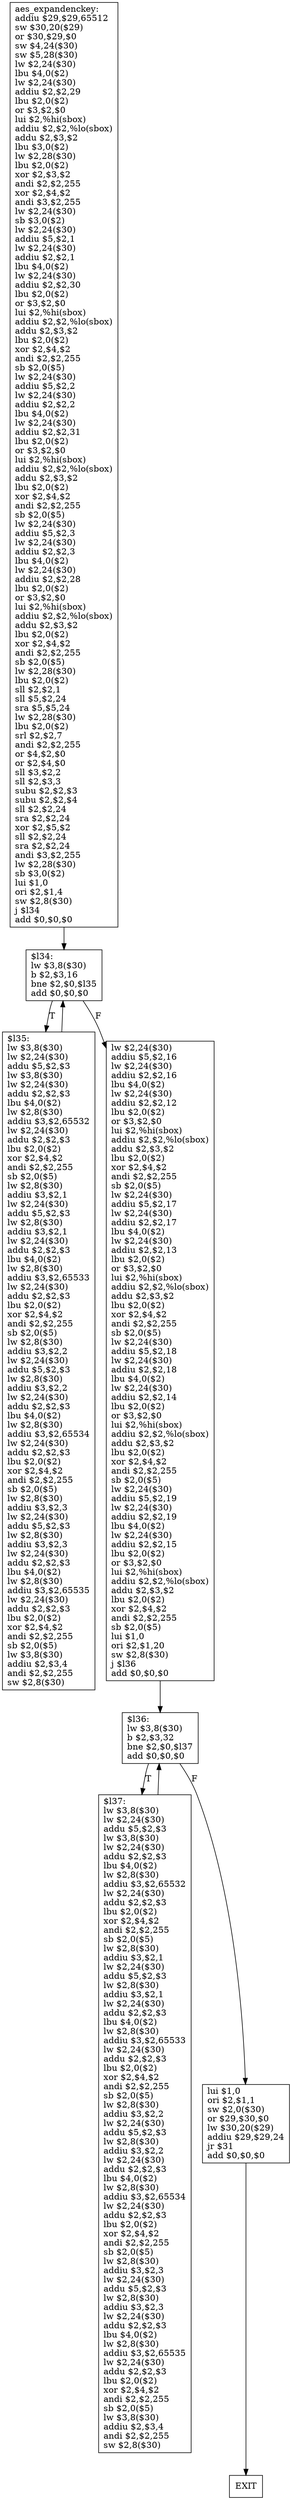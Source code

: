 digraph G1 {
node [shape = box];
BB0 [label = "aes_expandenckey:\laddiu $29,$29,65512\lsw $30,20($29)\lor $30,$29,$0\lsw $4,24($30)\lsw $5,28($30)\llw $2,24($30)\llbu $4,0($2)\llw $2,24($30)\laddiu $2,$2,29\llbu $2,0($2)\lor $3,$2,$0\llui $2,%hi(sbox)\laddiu $2,$2,%lo(sbox)\laddu $2,$3,$2\llbu $3,0($2)\llw $2,28($30)\llbu $2,0($2)\lxor $2,$3,$2\landi $2,$2,255\lxor $2,$4,$2\landi $3,$2,255\llw $2,24($30)\lsb $3,0($2)\llw $2,24($30)\laddiu $5,$2,1\llw $2,24($30)\laddiu $2,$2,1\llbu $4,0($2)\llw $2,24($30)\laddiu $2,$2,30\llbu $2,0($2)\lor $3,$2,$0\llui $2,%hi(sbox)\laddiu $2,$2,%lo(sbox)\laddu $2,$3,$2\llbu $2,0($2)\lxor $2,$4,$2\landi $2,$2,255\lsb $2,0($5)\llw $2,24($30)\laddiu $5,$2,2\llw $2,24($30)\laddiu $2,$2,2\llbu $4,0($2)\llw $2,24($30)\laddiu $2,$2,31\llbu $2,0($2)\lor $3,$2,$0\llui $2,%hi(sbox)\laddiu $2,$2,%lo(sbox)\laddu $2,$3,$2\llbu $2,0($2)\lxor $2,$4,$2\landi $2,$2,255\lsb $2,0($5)\llw $2,24($30)\laddiu $5,$2,3\llw $2,24($30)\laddiu $2,$2,3\llbu $4,0($2)\llw $2,24($30)\laddiu $2,$2,28\llbu $2,0($2)\lor $3,$2,$0\llui $2,%hi(sbox)\laddiu $2,$2,%lo(sbox)\laddu $2,$3,$2\llbu $2,0($2)\lxor $2,$4,$2\landi $2,$2,255\lsb $2,0($5)\llw $2,28($30)\llbu $2,0($2)\lsll $2,$2,1\lsll $5,$2,24\lsra $5,$5,24\llw $2,28($30)\llbu $2,0($2)\lsrl $2,$2,7\landi $2,$2,255\lor $4,$2,$0\lor $2,$4,$0\lsll $3,$2,2\lsll $2,$3,3\lsubu $2,$2,$3\lsubu $2,$2,$4\lsll $2,$2,24\lsra $2,$2,24\lxor $2,$5,$2\lsll $2,$2,24\lsra $2,$2,24\landi $3,$2,255\llw $2,28($30)\lsb $3,0($2)\llui $1,0\lori $2,$1,4\lsw $2,8($30)\lj $l34\ladd $0,$0,$0\l"] ;
BB0 -> BB2 [style = filled, label = ""];
BB2 [label = "$l34:\llw $3,8($30)\lb $2,$3,16\lbne $2,$0,$l35\ladd $0,$0,$0\l"] ;
BB2 -> BB1 [style = filled, label = "T"];
BB2 -> BB3[style = filled, label = "F"];
BB1 [label = "$l35:\llw $3,8($30)\llw $2,24($30)\laddu $5,$2,$3\llw $3,8($30)\llw $2,24($30)\laddu $2,$2,$3\llbu $4,0($2)\llw $2,8($30)\laddiu $3,$2,65532\llw $2,24($30)\laddu $2,$2,$3\llbu $2,0($2)\lxor $2,$4,$2\landi $2,$2,255\lsb $2,0($5)\llw $2,8($30)\laddiu $3,$2,1\llw $2,24($30)\laddu $5,$2,$3\llw $2,8($30)\laddiu $3,$2,1\llw $2,24($30)\laddu $2,$2,$3\llbu $4,0($2)\llw $2,8($30)\laddiu $3,$2,65533\llw $2,24($30)\laddu $2,$2,$3\llbu $2,0($2)\lxor $2,$4,$2\landi $2,$2,255\lsb $2,0($5)\llw $2,8($30)\laddiu $3,$2,2\llw $2,24($30)\laddu $5,$2,$3\llw $2,8($30)\laddiu $3,$2,2\llw $2,24($30)\laddu $2,$2,$3\llbu $4,0($2)\llw $2,8($30)\laddiu $3,$2,65534\llw $2,24($30)\laddu $2,$2,$3\llbu $2,0($2)\lxor $2,$4,$2\landi $2,$2,255\lsb $2,0($5)\llw $2,8($30)\laddiu $3,$2,3\llw $2,24($30)\laddu $5,$2,$3\llw $2,8($30)\laddiu $3,$2,3\llw $2,24($30)\laddu $2,$2,$3\llbu $4,0($2)\llw $2,8($30)\laddiu $3,$2,65535\llw $2,24($30)\laddu $2,$2,$3\llbu $2,0($2)\lxor $2,$4,$2\landi $2,$2,255\lsb $2,0($5)\llw $3,8($30)\laddiu $2,$3,4\landi $2,$2,255\lsw $2,8($30)\l"] ;
BB1 -> BB2 [style = filled, label = ""];
BB3 [label = "lw $2,24($30)\laddiu $5,$2,16\llw $2,24($30)\laddiu $2,$2,16\llbu $4,0($2)\llw $2,24($30)\laddiu $2,$2,12\llbu $2,0($2)\lor $3,$2,$0\llui $2,%hi(sbox)\laddiu $2,$2,%lo(sbox)\laddu $2,$3,$2\llbu $2,0($2)\lxor $2,$4,$2\landi $2,$2,255\lsb $2,0($5)\llw $2,24($30)\laddiu $5,$2,17\llw $2,24($30)\laddiu $2,$2,17\llbu $4,0($2)\llw $2,24($30)\laddiu $2,$2,13\llbu $2,0($2)\lor $3,$2,$0\llui $2,%hi(sbox)\laddiu $2,$2,%lo(sbox)\laddu $2,$3,$2\llbu $2,0($2)\lxor $2,$4,$2\landi $2,$2,255\lsb $2,0($5)\llw $2,24($30)\laddiu $5,$2,18\llw $2,24($30)\laddiu $2,$2,18\llbu $4,0($2)\llw $2,24($30)\laddiu $2,$2,14\llbu $2,0($2)\lor $3,$2,$0\llui $2,%hi(sbox)\laddiu $2,$2,%lo(sbox)\laddu $2,$3,$2\llbu $2,0($2)\lxor $2,$4,$2\landi $2,$2,255\lsb $2,0($5)\llw $2,24($30)\laddiu $5,$2,19\llw $2,24($30)\laddiu $2,$2,19\llbu $4,0($2)\llw $2,24($30)\laddiu $2,$2,15\llbu $2,0($2)\lor $3,$2,$0\llui $2,%hi(sbox)\laddiu $2,$2,%lo(sbox)\laddu $2,$3,$2\llbu $2,0($2)\lxor $2,$4,$2\landi $2,$2,255\lsb $2,0($5)\llui $1,0\lori $2,$1,20\lsw $2,8($30)\lj $l36\ladd $0,$0,$0\l"] ;
BB3 -> BB5 [style = filled, label = ""];
BB5 [label = "$l36:\llw $3,8($30)\lb $2,$3,32\lbne $2,$0,$l37\ladd $0,$0,$0\l"] ;
BB5 -> BB4 [style = filled, label = "T"];
BB5 -> BB6[style = filled, label = "F"];
BB4 [label = "$l37:\llw $3,8($30)\llw $2,24($30)\laddu $5,$2,$3\llw $3,8($30)\llw $2,24($30)\laddu $2,$2,$3\llbu $4,0($2)\llw $2,8($30)\laddiu $3,$2,65532\llw $2,24($30)\laddu $2,$2,$3\llbu $2,0($2)\lxor $2,$4,$2\landi $2,$2,255\lsb $2,0($5)\llw $2,8($30)\laddiu $3,$2,1\llw $2,24($30)\laddu $5,$2,$3\llw $2,8($30)\laddiu $3,$2,1\llw $2,24($30)\laddu $2,$2,$3\llbu $4,0($2)\llw $2,8($30)\laddiu $3,$2,65533\llw $2,24($30)\laddu $2,$2,$3\llbu $2,0($2)\lxor $2,$4,$2\landi $2,$2,255\lsb $2,0($5)\llw $2,8($30)\laddiu $3,$2,2\llw $2,24($30)\laddu $5,$2,$3\llw $2,8($30)\laddiu $3,$2,2\llw $2,24($30)\laddu $2,$2,$3\llbu $4,0($2)\llw $2,8($30)\laddiu $3,$2,65534\llw $2,24($30)\laddu $2,$2,$3\llbu $2,0($2)\lxor $2,$4,$2\landi $2,$2,255\lsb $2,0($5)\llw $2,8($30)\laddiu $3,$2,3\llw $2,24($30)\laddu $5,$2,$3\llw $2,8($30)\laddiu $3,$2,3\llw $2,24($30)\laddu $2,$2,$3\llbu $4,0($2)\llw $2,8($30)\laddiu $3,$2,65535\llw $2,24($30)\laddu $2,$2,$3\llbu $2,0($2)\lxor $2,$4,$2\landi $2,$2,255\lsb $2,0($5)\llw $3,8($30)\laddiu $2,$3,4\landi $2,$2,255\lsw $2,8($30)\l"] ;
BB4 -> BB5 [style = filled, label = ""];
BB6 [label = "lui $1,0\lori $2,$1,1\lsw $2,0($30)\lor $29,$30,$0\llw $30,20($29)\laddiu $29,$29,24\ljr $31\ladd $0,$0,$0\l"] ;
BB6 -> EXIT  [style = filled, label = ""];
}
